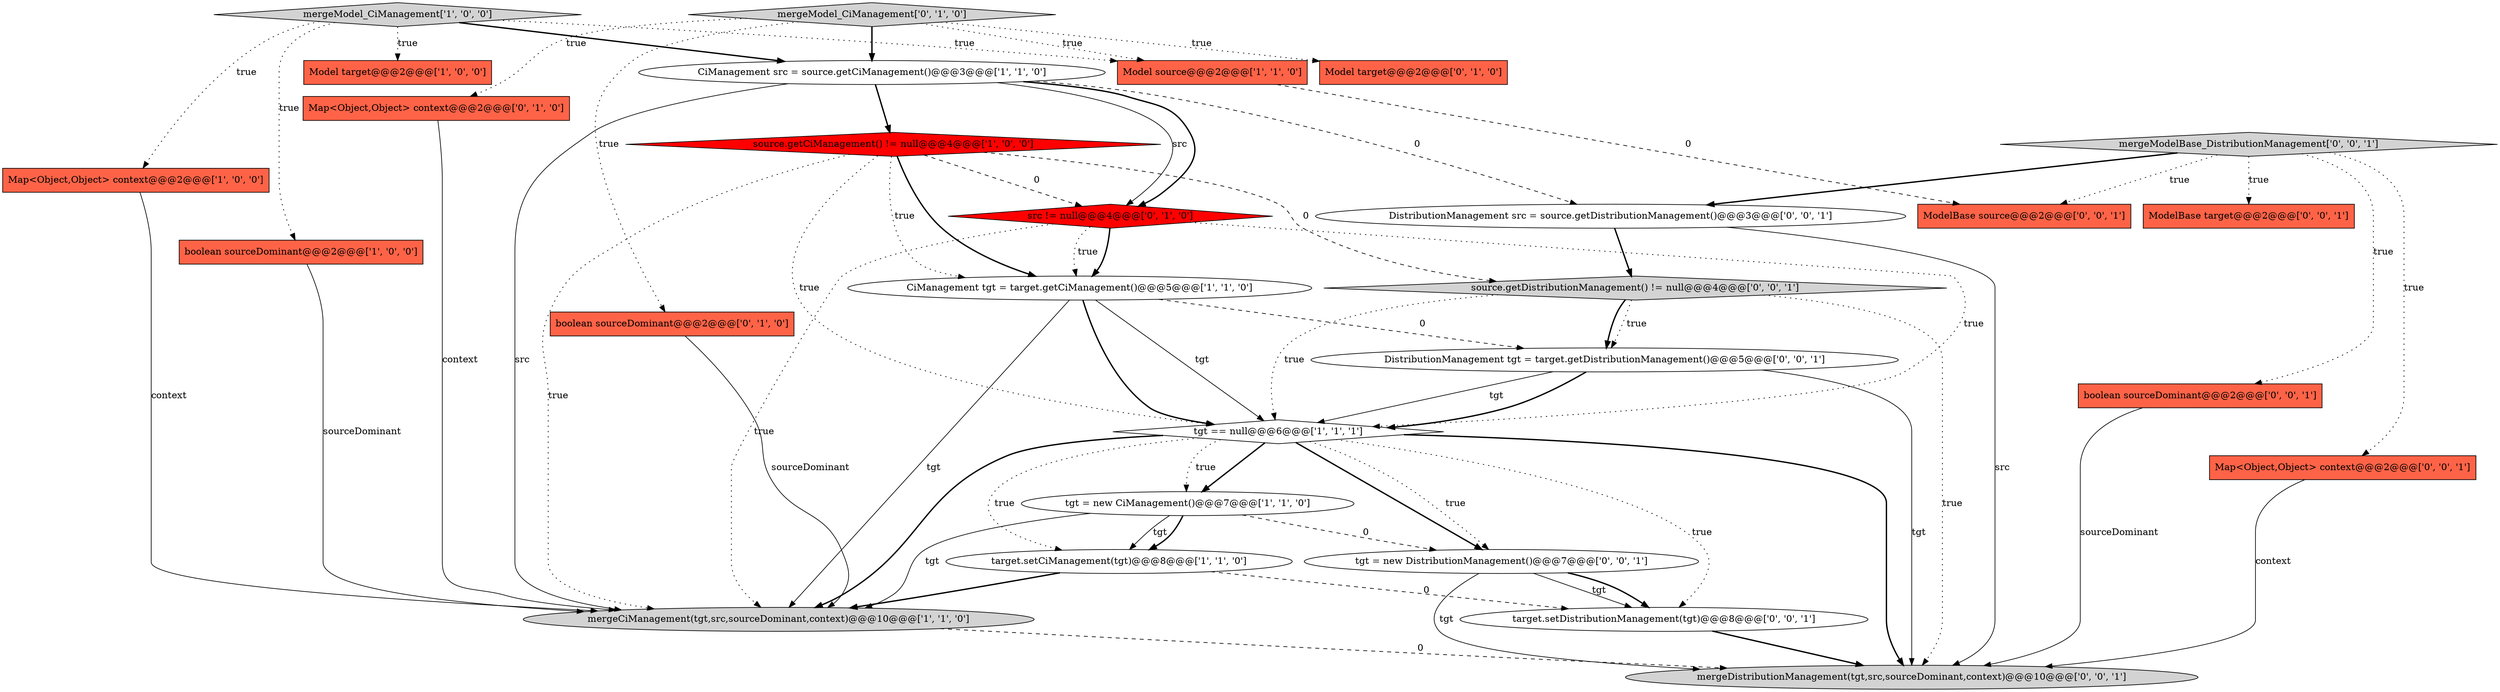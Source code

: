 digraph {
13 [style = filled, label = "Map<Object,Object> context@@@2@@@['0', '1', '0']", fillcolor = tomato, shape = box image = "AAA0AAABBB2BBB"];
8 [style = filled, label = "Map<Object,Object> context@@@2@@@['1', '0', '0']", fillcolor = tomato, shape = box image = "AAA0AAABBB1BBB"];
7 [style = filled, label = "target.setCiManagement(tgt)@@@8@@@['1', '1', '0']", fillcolor = white, shape = ellipse image = "AAA0AAABBB1BBB"];
0 [style = filled, label = "CiManagement src = source.getCiManagement()@@@3@@@['1', '1', '0']", fillcolor = white, shape = ellipse image = "AAA0AAABBB1BBB"];
4 [style = filled, label = "tgt = new CiManagement()@@@7@@@['1', '1', '0']", fillcolor = white, shape = ellipse image = "AAA0AAABBB1BBB"];
27 [style = filled, label = "mergeDistributionManagement(tgt,src,sourceDominant,context)@@@10@@@['0', '0', '1']", fillcolor = lightgray, shape = ellipse image = "AAA0AAABBB3BBB"];
12 [style = filled, label = "boolean sourceDominant@@@2@@@['0', '1', '0']", fillcolor = tomato, shape = box image = "AAA0AAABBB2BBB"];
22 [style = filled, label = "DistributionManagement tgt = target.getDistributionManagement()@@@5@@@['0', '0', '1']", fillcolor = white, shape = ellipse image = "AAA0AAABBB3BBB"];
3 [style = filled, label = "boolean sourceDominant@@@2@@@['1', '0', '0']", fillcolor = tomato, shape = box image = "AAA0AAABBB1BBB"];
17 [style = filled, label = "target.setDistributionManagement(tgt)@@@8@@@['0', '0', '1']", fillcolor = white, shape = ellipse image = "AAA0AAABBB3BBB"];
15 [style = filled, label = "src != null@@@4@@@['0', '1', '0']", fillcolor = red, shape = diamond image = "AAA1AAABBB2BBB"];
23 [style = filled, label = "tgt = new DistributionManagement()@@@7@@@['0', '0', '1']", fillcolor = white, shape = ellipse image = "AAA0AAABBB3BBB"];
2 [style = filled, label = "mergeModel_CiManagement['1', '0', '0']", fillcolor = lightgray, shape = diamond image = "AAA0AAABBB1BBB"];
21 [style = filled, label = "DistributionManagement src = source.getDistributionManagement()@@@3@@@['0', '0', '1']", fillcolor = white, shape = ellipse image = "AAA0AAABBB3BBB"];
9 [style = filled, label = "tgt == null@@@6@@@['1', '1', '1']", fillcolor = white, shape = diamond image = "AAA0AAABBB1BBB"];
1 [style = filled, label = "mergeCiManagement(tgt,src,sourceDominant,context)@@@10@@@['1', '1', '0']", fillcolor = lightgray, shape = ellipse image = "AAA0AAABBB1BBB"];
10 [style = filled, label = "Model source@@@2@@@['1', '1', '0']", fillcolor = tomato, shape = box image = "AAA0AAABBB1BBB"];
6 [style = filled, label = "Model target@@@2@@@['1', '0', '0']", fillcolor = tomato, shape = box image = "AAA0AAABBB1BBB"];
24 [style = filled, label = "mergeModelBase_DistributionManagement['0', '0', '1']", fillcolor = lightgray, shape = diamond image = "AAA0AAABBB3BBB"];
11 [style = filled, label = "CiManagement tgt = target.getCiManagement()@@@5@@@['1', '1', '0']", fillcolor = white, shape = ellipse image = "AAA0AAABBB1BBB"];
18 [style = filled, label = "boolean sourceDominant@@@2@@@['0', '0', '1']", fillcolor = tomato, shape = box image = "AAA0AAABBB3BBB"];
19 [style = filled, label = "Map<Object,Object> context@@@2@@@['0', '0', '1']", fillcolor = tomato, shape = box image = "AAA0AAABBB3BBB"];
5 [style = filled, label = "source.getCiManagement() != null@@@4@@@['1', '0', '0']", fillcolor = red, shape = diamond image = "AAA1AAABBB1BBB"];
26 [style = filled, label = "source.getDistributionManagement() != null@@@4@@@['0', '0', '1']", fillcolor = lightgray, shape = diamond image = "AAA0AAABBB3BBB"];
14 [style = filled, label = "Model target@@@2@@@['0', '1', '0']", fillcolor = tomato, shape = box image = "AAA0AAABBB2BBB"];
25 [style = filled, label = "ModelBase source@@@2@@@['0', '0', '1']", fillcolor = tomato, shape = box image = "AAA0AAABBB3BBB"];
16 [style = filled, label = "mergeModel_CiManagement['0', '1', '0']", fillcolor = lightgray, shape = diamond image = "AAA0AAABBB2BBB"];
20 [style = filled, label = "ModelBase target@@@2@@@['0', '0', '1']", fillcolor = tomato, shape = box image = "AAA0AAABBB3BBB"];
13->1 [style = solid, label="context"];
0->15 [style = solid, label="src"];
2->10 [style = dotted, label="true"];
2->3 [style = dotted, label="true"];
4->7 [style = solid, label="tgt"];
22->9 [style = solid, label="tgt"];
16->0 [style = bold, label=""];
7->1 [style = bold, label=""];
16->12 [style = dotted, label="true"];
16->13 [style = dotted, label="true"];
24->25 [style = dotted, label="true"];
5->26 [style = dashed, label="0"];
7->17 [style = dashed, label="0"];
1->27 [style = dashed, label="0"];
26->27 [style = dotted, label="true"];
9->4 [style = bold, label=""];
5->1 [style = dotted, label="true"];
22->9 [style = bold, label=""];
9->17 [style = dotted, label="true"];
3->1 [style = solid, label="sourceDominant"];
11->22 [style = dashed, label="0"];
8->1 [style = solid, label="context"];
23->17 [style = solid, label="tgt"];
21->27 [style = solid, label="src"];
11->1 [style = solid, label="tgt"];
24->18 [style = dotted, label="true"];
26->22 [style = dotted, label="true"];
26->9 [style = dotted, label="true"];
11->9 [style = bold, label=""];
18->27 [style = solid, label="sourceDominant"];
16->10 [style = dotted, label="true"];
0->15 [style = bold, label=""];
12->1 [style = solid, label="sourceDominant"];
4->7 [style = bold, label=""];
26->22 [style = bold, label=""];
15->9 [style = dotted, label="true"];
9->27 [style = bold, label=""];
9->23 [style = bold, label=""];
21->26 [style = bold, label=""];
4->1 [style = solid, label="tgt"];
2->0 [style = bold, label=""];
5->11 [style = dotted, label="true"];
15->11 [style = bold, label=""];
24->21 [style = bold, label=""];
2->6 [style = dotted, label="true"];
9->23 [style = dotted, label="true"];
0->21 [style = dashed, label="0"];
15->1 [style = dotted, label="true"];
22->27 [style = solid, label="tgt"];
24->20 [style = dotted, label="true"];
16->14 [style = dotted, label="true"];
15->11 [style = dotted, label="true"];
9->4 [style = dotted, label="true"];
5->9 [style = dotted, label="true"];
23->27 [style = solid, label="tgt"];
23->17 [style = bold, label=""];
24->19 [style = dotted, label="true"];
19->27 [style = solid, label="context"];
5->11 [style = bold, label=""];
17->27 [style = bold, label=""];
9->7 [style = dotted, label="true"];
11->9 [style = solid, label="tgt"];
9->1 [style = bold, label=""];
5->15 [style = dashed, label="0"];
4->23 [style = dashed, label="0"];
10->25 [style = dashed, label="0"];
2->8 [style = dotted, label="true"];
0->5 [style = bold, label=""];
0->1 [style = solid, label="src"];
}

